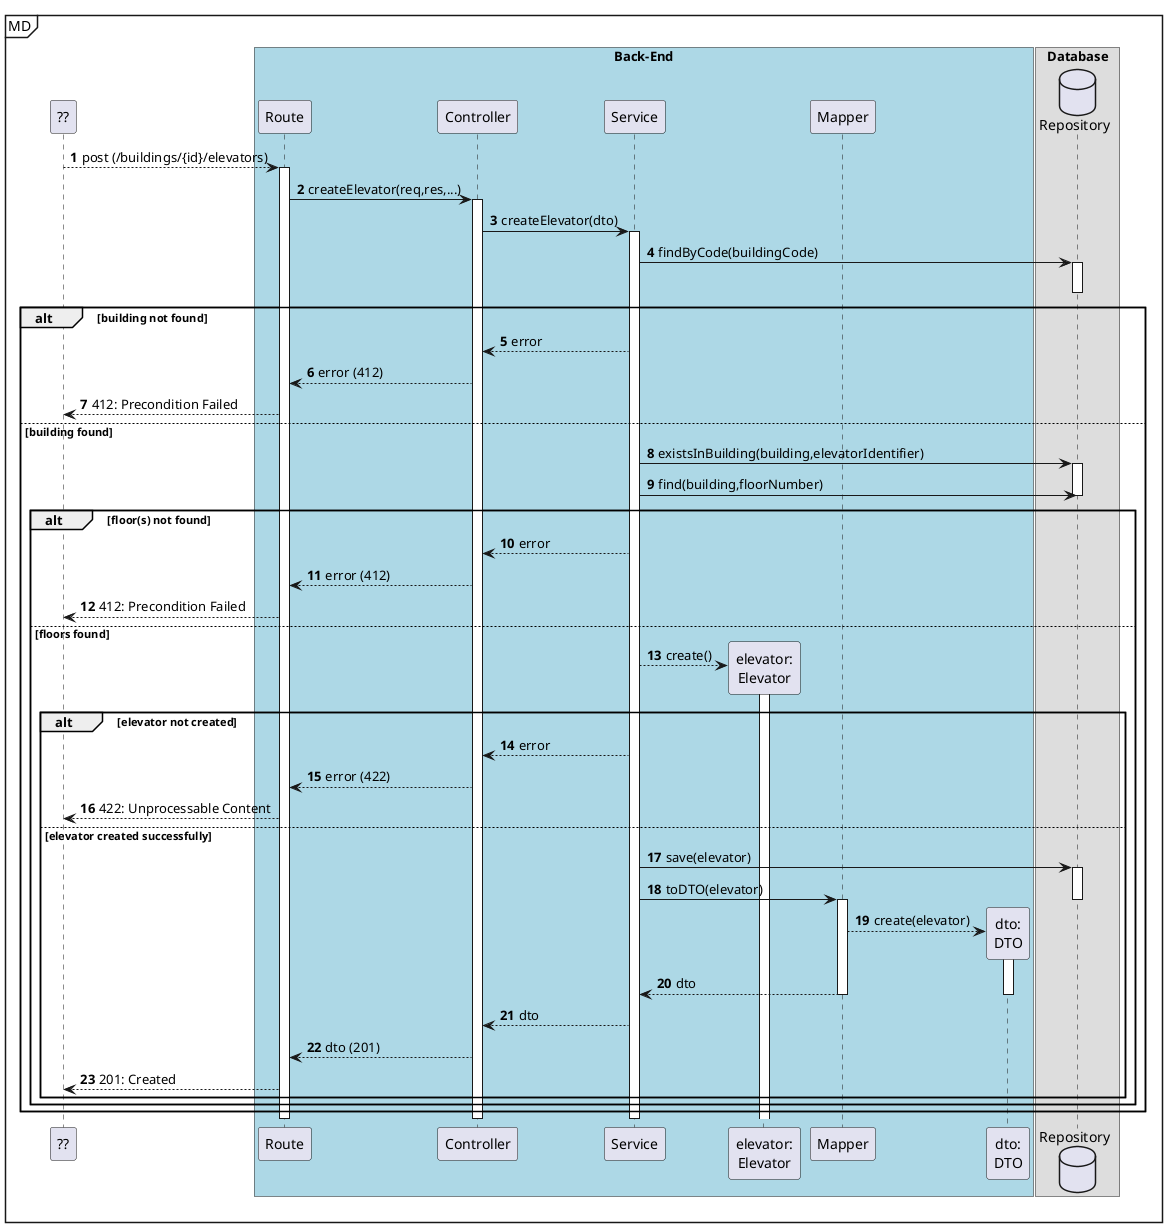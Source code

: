 @startuml
autonumber

participant "??" as ui

mainframe MD
box "Back-End" #LightBlue
participant "Route" as r
participant "Controller" as ctrl
participant "Service" as svc

participant "elevator:\nElevator" as elevator
participant "Mapper" as map
participant "dto:\nDTO" as dto
end box

box "Database"
database "Repository" as repo
end box

ui --> r: post (/buildings/{id}/elevators)
    activate r
        r -> ctrl : createElevator(req,res,...)
        activate ctrl
            ctrl -> svc : createElevator(dto)
            activate svc
                svc -> repo : findByCode(buildingCode)
                activate repo
                deactivate repo

                alt building not found
                    svc --> ctrl : error
                    ctrl --> r : error (412)
                    r --> ui : 412: Precondition Failed
                else building found
                    svc -> repo: existsInBuilding(building,elevatorIdentifier)

                    activate repo
                        svc -> repo: find(building,floorNumber)
                    deactivate repo

                    alt floor(s) not found
                        svc --> ctrl : error
                        ctrl --> r : error (412)
                        r --> ui : 412: Precondition Failed
                    else floors found
                        svc --> elevator** : create()

                        activate elevator
                        deactivate elevator

                        alt elevator not created
                            svc --> ctrl : error
                            ctrl --> r : error (422)
                            r --> ui : 422: Unprocessable Content

                        else elevator created successfully
                            svc -> repo : save(elevator)

                            activate repo
                                svc -> map : toDTO(elevator)
                            deactivate repo

                            activate map
                                map --> dto** : create(elevator)
                                activate dto
                                    map --> svc : dto
                                deactivate dto
                            deactivate map

                            svc --> ctrl : dto
                            ctrl --> r : dto (201)
                            r --> ui : 201: Created
                        end
                    end
                end
            deactivate svc
        deactivate ctrl
    deactivate r

@enduml
